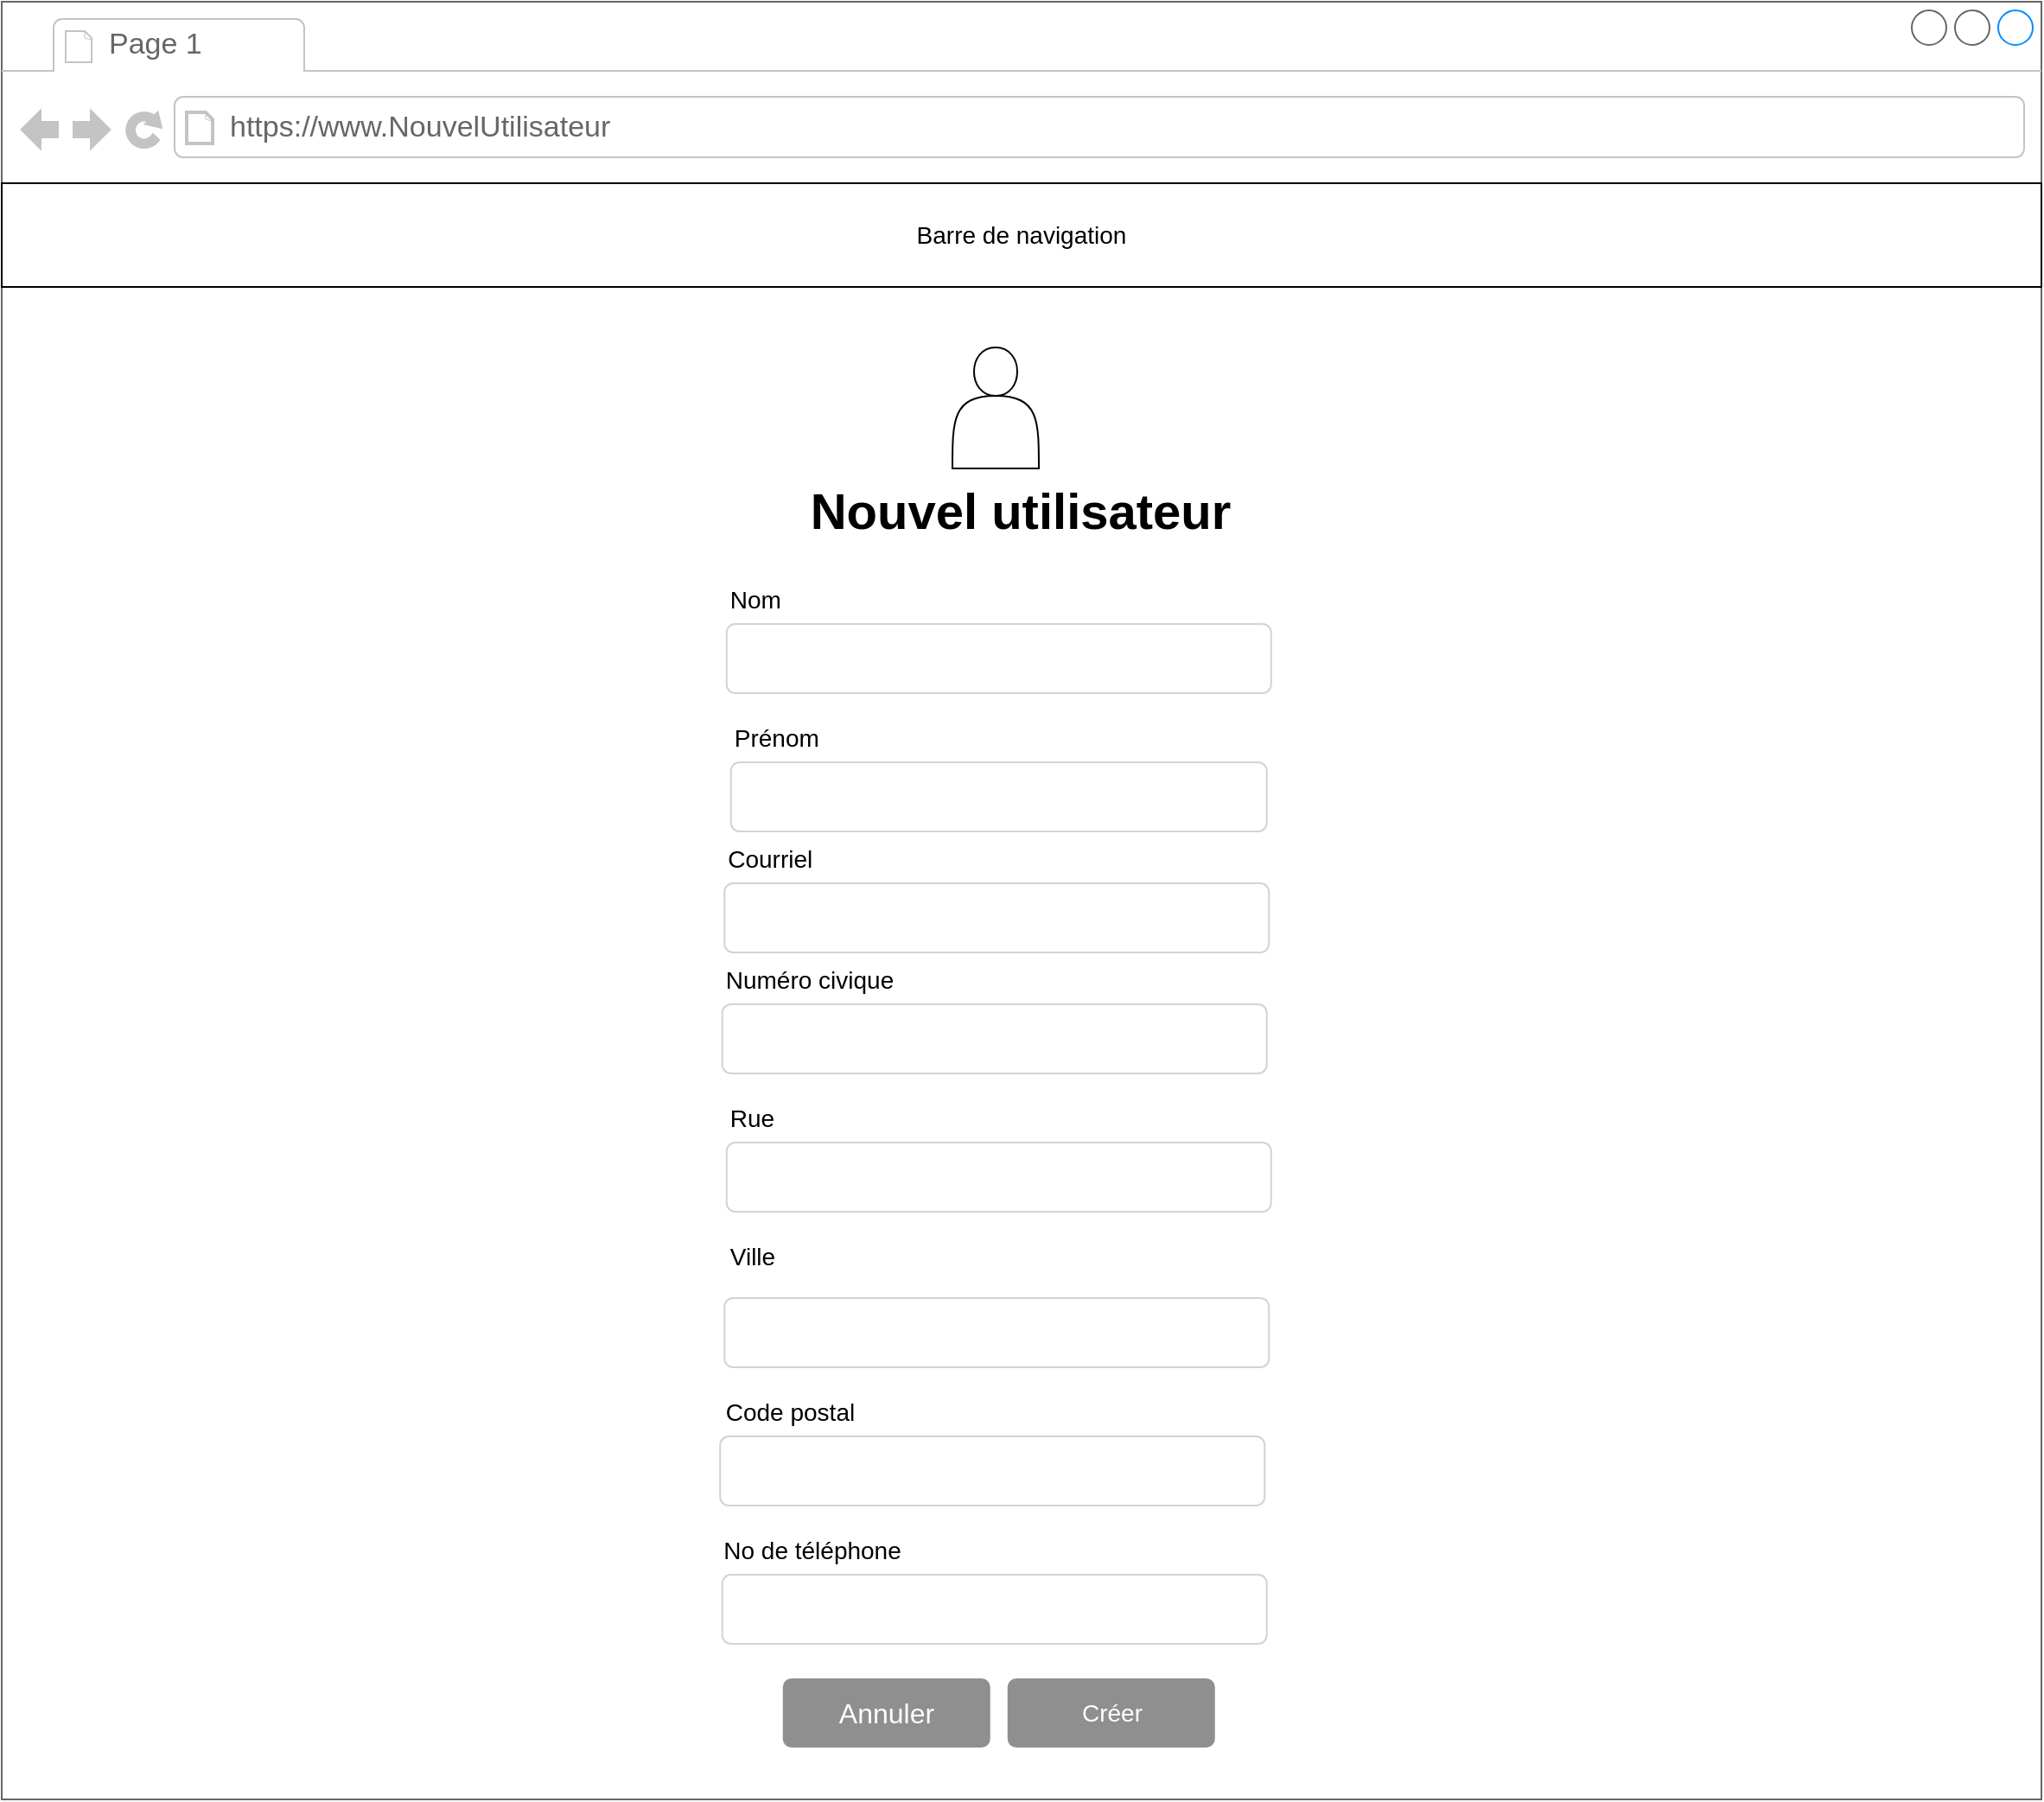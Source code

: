 <mxfile version="20.2.3" type="device"><diagram id="v4z9Ec0Ht1OAslnS_UjM" name="Page-1"><mxGraphModel dx="1480" dy="939" grid="1" gridSize="10" guides="1" tooltips="1" connect="1" arrows="1" fold="1" page="1" pageScale="1" pageWidth="827" pageHeight="1169" math="0" shadow="0"><root><mxCell id="0"/><mxCell id="1" parent="0"/><mxCell id="e76p3aDO725JheFS0O1P-1" value="" style="strokeWidth=1;shadow=0;dashed=0;align=center;html=1;shape=mxgraph.mockup.containers.browserWindow;rSize=0;strokeColor=#666666;strokeColor2=#008cff;strokeColor3=#c4c4c4;mainText=,;recursiveResize=0;" parent="1" vertex="1"><mxGeometry x="220" y="20" width="1180" height="1040" as="geometry"/></mxCell><mxCell id="e76p3aDO725JheFS0O1P-2" value="Page 1" style="strokeWidth=1;shadow=0;dashed=0;align=center;html=1;shape=mxgraph.mockup.containers.anchor;fontSize=17;fontColor=#666666;align=left;" parent="e76p3aDO725JheFS0O1P-1" vertex="1"><mxGeometry x="60" y="12" width="110" height="26" as="geometry"/></mxCell><mxCell id="e76p3aDO725JheFS0O1P-3" value="https://www.NouvelUtilisateur" style="strokeWidth=1;shadow=0;dashed=0;align=center;html=1;shape=mxgraph.mockup.containers.anchor;rSize=0;fontSize=17;fontColor=#666666;align=left;" parent="e76p3aDO725JheFS0O1P-1" vertex="1"><mxGeometry x="130" y="60" width="250" height="26" as="geometry"/></mxCell><mxCell id="e76p3aDO725JheFS0O1P-4" value="&lt;font style=&quot;font-size: 14px;&quot;&gt;Barre de navigation&lt;/font&gt;" style="rounded=0;whiteSpace=wrap;html=1;" parent="e76p3aDO725JheFS0O1P-1" vertex="1"><mxGeometry y="105" width="1180" height="60" as="geometry"/></mxCell><mxCell id="e76p3aDO725JheFS0O1P-5" value="Nom" style="fillColor=none;strokeColor=none;align=left;fontSize=14;" parent="e76p3aDO725JheFS0O1P-1" vertex="1"><mxGeometry x="419.37" y="330" width="100" height="30" as="geometry"/></mxCell><mxCell id="e76p3aDO725JheFS0O1P-6" value="" style="html=1;shadow=0;dashed=0;shape=mxgraph.bootstrap.rrect;rSize=5;fillColor=#ffffff;strokeColor=#CED4DA;align=left;spacing=15;fontSize=14;fontColor=#6C767D;" parent="e76p3aDO725JheFS0O1P-1" vertex="1"><mxGeometry x="421.87" y="440" width="310" height="40" as="geometry"/></mxCell><mxCell id="e76p3aDO725JheFS0O1P-7" value="Prénom" style="fillColor=none;strokeColor=none;align=left;fontSize=14;" parent="e76p3aDO725JheFS0O1P-1" vertex="1"><mxGeometry x="421.87" y="410" width="100" height="30" as="geometry"/></mxCell><mxCell id="e76p3aDO725JheFS0O1P-8" value="" style="html=1;shadow=0;dashed=0;shape=mxgraph.bootstrap.rrect;rSize=5;fillColor=#ffffff;strokeColor=#CED4DA;align=left;spacing=15;fontSize=14;fontColor=#6C767D;" parent="e76p3aDO725JheFS0O1P-1" vertex="1"><mxGeometry x="419.37" y="360" width="315" height="40" as="geometry"/></mxCell><mxCell id="e76p3aDO725JheFS0O1P-11" value="Créer" style="html=1;shadow=0;dashed=0;shape=mxgraph.bootstrap.rrect;rSize=5;fillColor=#8F8F8F;strokeColor=none;align=center;spacing=15;fontSize=14;fontColor=#ffffff;" parent="e76p3aDO725JheFS0O1P-1" vertex="1"><mxGeometry x="581.87" y="970" width="120" height="40" as="geometry"/></mxCell><mxCell id="e76p3aDO725JheFS0O1P-15" value="Ville" style="fillColor=none;strokeColor=none;align=left;fontSize=14;" parent="e76p3aDO725JheFS0O1P-1" vertex="1"><mxGeometry x="419.37" y="710" width="100" height="30" as="geometry"/></mxCell><mxCell id="e76p3aDO725JheFS0O1P-16" value="&lt;font size=&quot;1&quot; style=&quot;&quot;&gt;&lt;b style=&quot;font-size: 29px;&quot;&gt;Nouvel utilisateur&lt;/b&gt;&lt;/font&gt;" style="text;html=1;align=center;verticalAlign=middle;resizable=0;points=[];autosize=1;strokeColor=none;fillColor=none;fontSize=14;" parent="e76p3aDO725JheFS0O1P-1" vertex="1"><mxGeometry x="453.75" y="270" width="270" height="50" as="geometry"/></mxCell><mxCell id="e76p3aDO725JheFS0O1P-28" value="" style="html=1;shadow=0;dashed=0;shape=mxgraph.bootstrap.rrect;rSize=5;fillColor=#ffffff;strokeColor=#CED4DA;align=left;spacing=15;fontSize=14;fontColor=#6C767D;" parent="e76p3aDO725JheFS0O1P-1" vertex="1"><mxGeometry x="416.87" y="580" width="315" height="40" as="geometry"/></mxCell><mxCell id="e76p3aDO725JheFS0O1P-29" value="Numéro civique" style="fillColor=none;strokeColor=none;align=left;fontSize=14;" parent="e76p3aDO725JheFS0O1P-1" vertex="1"><mxGeometry x="416.87" y="550" width="100" height="30" as="geometry"/></mxCell><mxCell id="e76p3aDO725JheFS0O1P-44" value="" style="html=1;shadow=0;dashed=0;shape=mxgraph.bootstrap.rrect;rSize=5;fillColor=#ffffff;strokeColor=#CED4DA;align=left;spacing=15;fontSize=14;fontColor=#6C767D;" parent="e76p3aDO725JheFS0O1P-1" vertex="1"><mxGeometry x="419.37" y="660" width="315" height="40" as="geometry"/></mxCell><mxCell id="e76p3aDO725JheFS0O1P-45" value="Rue" style="fillColor=none;strokeColor=none;align=left;fontSize=14;" parent="e76p3aDO725JheFS0O1P-1" vertex="1"><mxGeometry x="419.37" y="630" width="100" height="30" as="geometry"/></mxCell><mxCell id="e76p3aDO725JheFS0O1P-46" value="" style="html=1;shadow=0;dashed=0;shape=mxgraph.bootstrap.rrect;rSize=5;fillColor=#ffffff;strokeColor=#CED4DA;align=left;spacing=15;fontSize=14;fontColor=#6C767D;" parent="e76p3aDO725JheFS0O1P-1" vertex="1"><mxGeometry x="416.87" y="910" width="315" height="40" as="geometry"/></mxCell><mxCell id="e76p3aDO725JheFS0O1P-47" value="No de téléphone" style="fillColor=none;strokeColor=none;align=left;fontSize=14;" parent="e76p3aDO725JheFS0O1P-1" vertex="1"><mxGeometry x="415.62" y="880" width="100" height="30" as="geometry"/></mxCell><mxCell id="e76p3aDO725JheFS0O1P-48" value="" style="shape=actor;whiteSpace=wrap;html=1;" parent="e76p3aDO725JheFS0O1P-1" vertex="1"><mxGeometry x="550" y="200" width="50" height="70" as="geometry"/></mxCell><mxCell id="e76p3aDO725JheFS0O1P-49" value="" style="html=1;shadow=0;dashed=0;shape=mxgraph.bootstrap.rrect;rSize=5;fillColor=#ffffff;strokeColor=#CED4DA;align=left;spacing=15;fontSize=14;fontColor=#6C767D;" parent="e76p3aDO725JheFS0O1P-1" vertex="1"><mxGeometry x="415.62" y="830" width="315" height="40" as="geometry"/></mxCell><mxCell id="e76p3aDO725JheFS0O1P-50" value="Code postal" style="fillColor=none;strokeColor=none;align=left;fontSize=14;" parent="e76p3aDO725JheFS0O1P-1" vertex="1"><mxGeometry x="416.87" y="800" width="100" height="30" as="geometry"/></mxCell><mxCell id="FReMprjwELH8KaF02xxc-1" value="Annuler" style="html=1;shadow=0;dashed=0;shape=mxgraph.bootstrap.rrect;rSize=5;strokeColor=none;strokeWidth=1;fillColor=#8F8F8F;fontColor=#FFFFFF;whiteSpace=wrap;align=center;verticalAlign=middle;spacingLeft=0;fontStyle=0;fontSize=16;spacing=5;" parent="e76p3aDO725JheFS0O1P-1" vertex="1"><mxGeometry x="451.87" y="970" width="120" height="40" as="geometry"/></mxCell><mxCell id="gBCse3J0DluKhNjrhygk-1" value="" style="html=1;shadow=0;dashed=0;shape=mxgraph.bootstrap.rrect;rSize=5;fillColor=#ffffff;strokeColor=#CED4DA;align=left;spacing=15;fontSize=14;fontColor=#6C767D;" parent="e76p3aDO725JheFS0O1P-1" vertex="1"><mxGeometry x="418.12" y="750" width="315" height="40" as="geometry"/></mxCell><mxCell id="ctYkZ-QLfY9_LpqHPo9e-1" value="Courriel" style="fillColor=none;strokeColor=none;align=left;fontSize=14;" vertex="1" parent="e76p3aDO725JheFS0O1P-1"><mxGeometry x="418.12" y="480" width="100" height="30" as="geometry"/></mxCell><mxCell id="ctYkZ-QLfY9_LpqHPo9e-2" value="" style="html=1;shadow=0;dashed=0;shape=mxgraph.bootstrap.rrect;rSize=5;fillColor=#ffffff;strokeColor=#CED4DA;align=left;spacing=15;fontSize=14;fontColor=#6C767D;" vertex="1" parent="e76p3aDO725JheFS0O1P-1"><mxGeometry x="418.12" y="510" width="315" height="40" as="geometry"/></mxCell></root></mxGraphModel></diagram></mxfile>